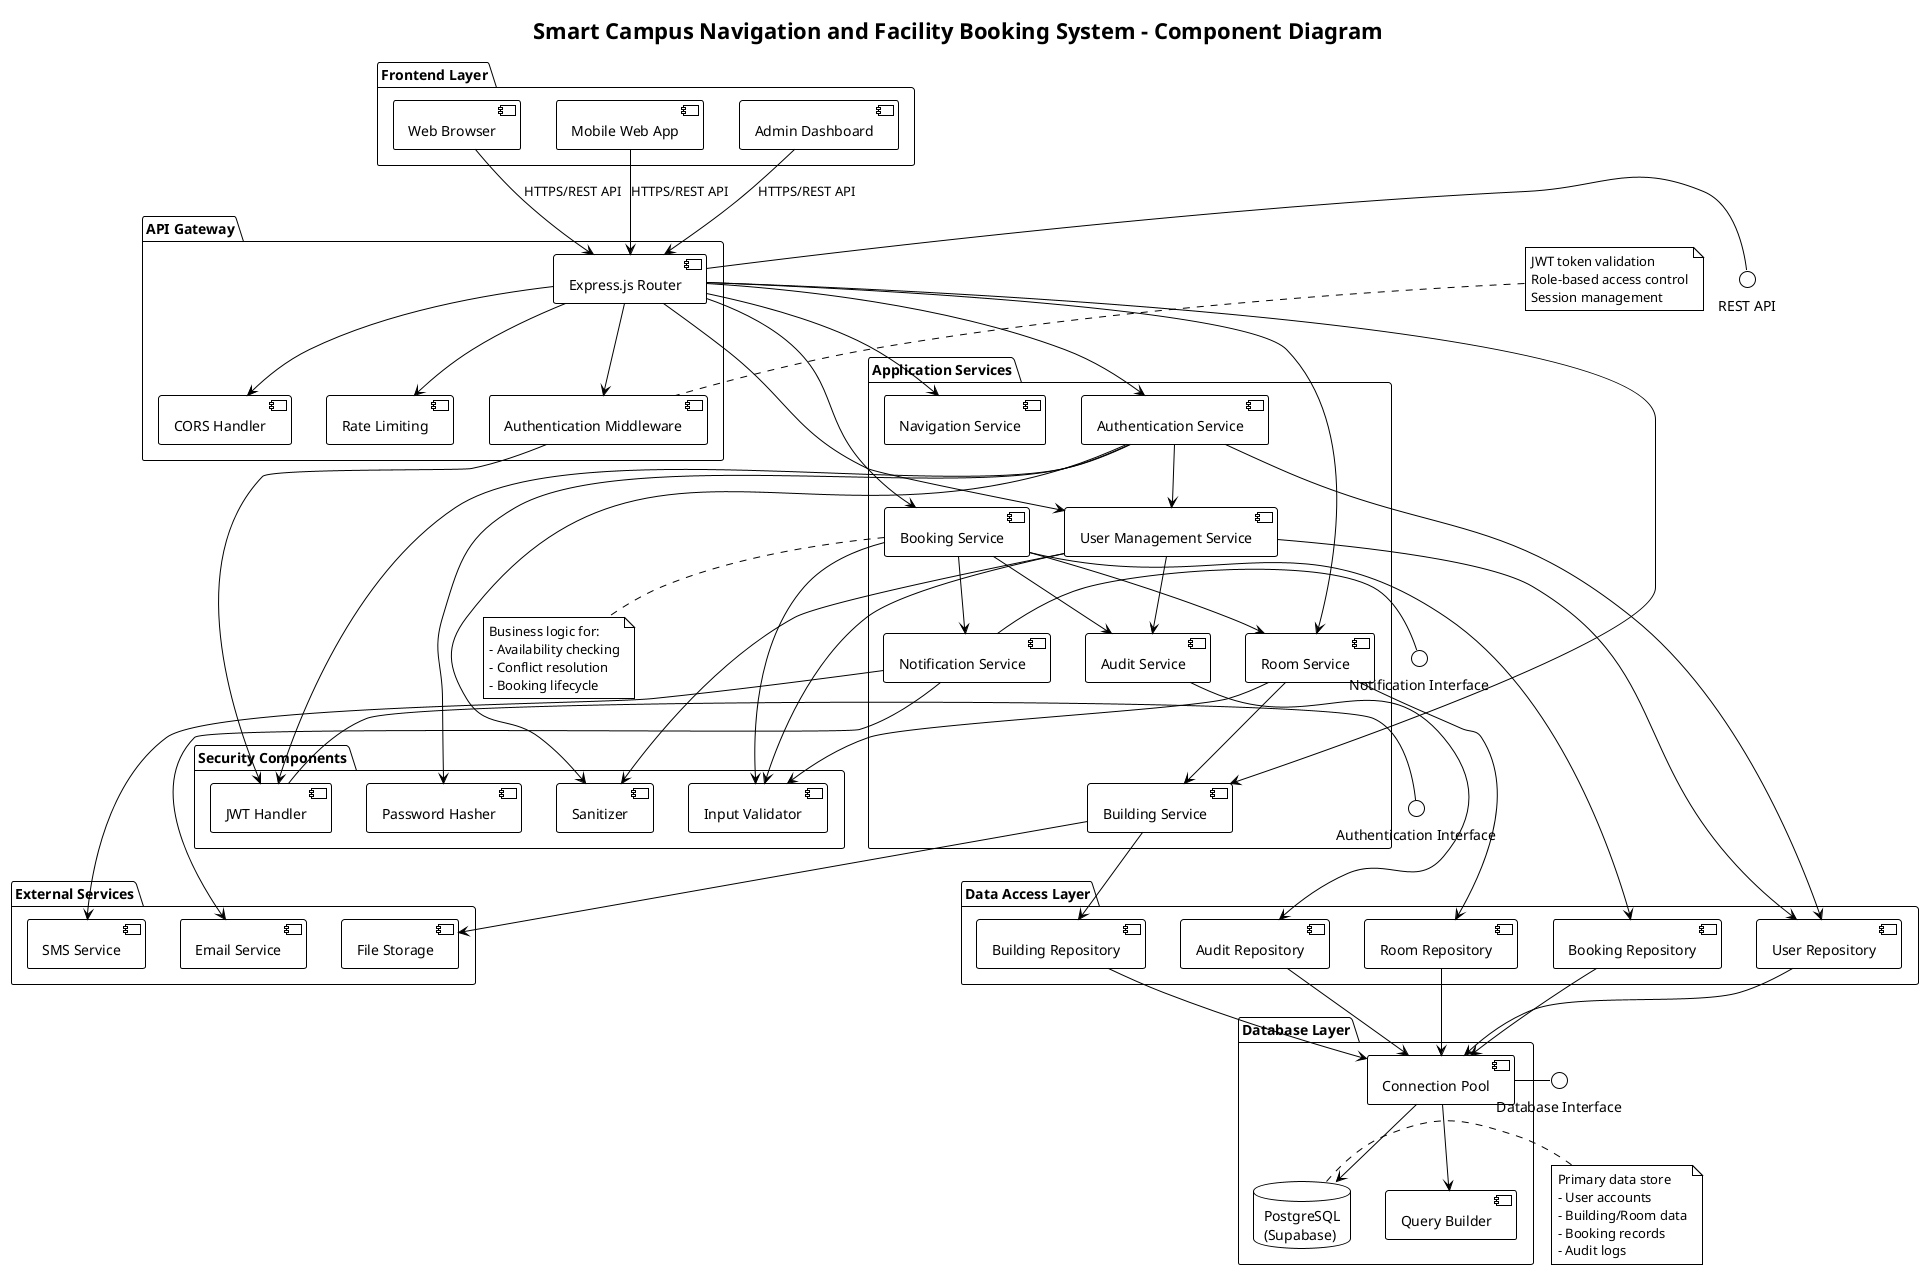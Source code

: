@startuml Component_Diagram
!theme plain
title Smart Campus Navigation and Facility Booking System - Component Diagram

package "Frontend Layer" {
    [Web Browser] as Browser
    [Mobile Web App] as Mobile
    [Admin Dashboard] as Admin
}

package "API Gateway" {
    [Express.js Router] as Router
    [Authentication Middleware] as AuthMW
    [Rate Limiting] as RateLimit
    [CORS Handler] as CORS
}

package "Application Services" {
    [Authentication Service] as AuthSvc
    [User Management Service] as UserSvc
    [Building Service] as BuildingSvc
    [Room Service] as RoomSvc
    [Booking Service] as BookingSvc
    [Navigation Service] as NavSvc
    [Notification Service] as NotifSvc
    [Audit Service] as AuditSvc
}

package "Data Access Layer" {
    [User Repository] as UserRepo
    [Building Repository] as BuildingRepo
    [Room Repository] as RoomRepo
    [Booking Repository] as BookingRepo
    [Audit Repository] as AuditRepo
}

package "External Services" {
    [Email Service] as EmailSvc
    [SMS Service] as SMSSvc
    [File Storage] as FileStore
}

package "Database Layer" {
    database "PostgreSQL\n(Supabase)" as DB
    [Connection Pool] as Pool
    [Query Builder] as QB
}

package "Security Components" {
    [JWT Handler] as JWT
    [Password Hasher] as PwdHash
    [Input Validator] as Validator
    [Sanitizer] as Sanitizer
}

' Frontend connections
Browser --> Router : HTTPS/REST API
Mobile --> Router : HTTPS/REST API
Admin --> Router : HTTPS/REST API

' API Gateway internal connections
Router --> AuthMW
Router --> RateLimit
Router --> CORS
AuthMW --> JWT

' API Gateway to Services
Router --> AuthSvc
Router --> UserSvc
Router --> BuildingSvc
Router --> RoomSvc
Router --> BookingSvc
Router --> NavSvc

' Service interconnections
AuthSvc --> UserSvc
AuthSvc --> JWT
AuthSvc --> PwdHash
BookingSvc --> RoomSvc
BookingSvc --> NotifSvc
BookingSvc --> AuditSvc
UserSvc --> AuditSvc
RoomSvc --> BuildingSvc

' Services to Repositories
AuthSvc --> UserRepo
UserSvc --> UserRepo
BuildingSvc --> BuildingRepo
RoomSvc --> RoomRepo
BookingSvc --> BookingRepo
AuditSvc --> AuditRepo

' Repositories to Database
UserRepo --> Pool
BuildingRepo --> Pool
RoomRepo --> Pool
BookingRepo --> Pool
AuditRepo --> Pool
Pool --> DB
Pool --> QB

' External service connections
NotifSvc --> EmailSvc
NotifSvc --> SMSSvc
BuildingSvc --> FileStore

' Security component usage
UserSvc --> Validator
BookingSvc --> Validator
RoomSvc --> Validator
AuthSvc --> Sanitizer
UserSvc --> Sanitizer

' Component interfaces
interface "REST API" as RestAPI
interface "Database Interface" as DBInterface
interface "Authentication Interface" as AuthInterface
interface "Notification Interface" as NotifInterface

Router - RestAPI
Pool - DBInterface
JWT - AuthInterface
NotifSvc - NotifInterface

note right of DB
  Primary data store
  - User accounts
  - Building/Room data
  - Booking records
  - Audit logs
end note

note top of AuthMW
  JWT token validation
  Role-based access control
  Session management
end note

note bottom of BookingSvc
  Business logic for:
  - Availability checking
  - Conflict resolution
  - Booking lifecycle
end note

@enduml